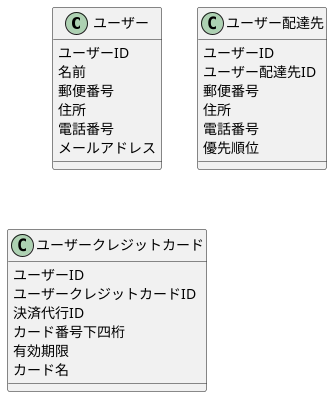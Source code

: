 @startuml(id=user)
class ユーザー {
    ユーザーID
    名前
    郵便番号
    住所
    電話番号
    メールアドレス
}

class ユーザー配達先 {
    ユーザーID
    ユーザー配達先ID
    郵便番号
    住所
    電話番号
    優先順位
}

class ユーザークレジットカード {
    ユーザーID
    ユーザークレジットカードID
    決済代行ID
    カード番号下四桁
    有効期限
    カード名
}
@enduml

@startuml(id=item)
class 商品カテゴリマスタ {
    商品カテゴリID
    カテゴリ名
}

class 商品マスタ {
    商品ID
    商品名
    単価
    税種別
    商品カテゴリID
}
@enduml

@startuml(id=company)
class 社員マスタ {
    社員ID
    社員名
}

@enduml

@startuml(id=front)

class 購入 {
    購入ID
    購入日時
    ユーザーID
    配達先郵便番号
    配達先住所
    配達先宛名
    決済代行ID
    税率
    値引額
    値引率
    小計
    出庫ステータス
    入金ステータス
    出荷ステータス
}

class 購入明細 {
    購入ID
    購入明細ID
    商品ID
    数量
    単価
    税率
    値引額
    値引率
    小計
}

class 入金 {
    入金ID
    入金日
    入金者名
    入金額
    銀行ID
    購入ID
}

class 出荷 {
    出荷ID
    出荷日
    担当者ID
    購入ID
}

class 出荷明細 {
    出荷ID
    出荷明細ID
    商品ID
    数量
}

@enduml

@startuml(id=stock)

class 在庫 {
    在庫ID
    ロケーションID
    商品ID
    数量
}

class 出庫 {
    出庫ID
    商品ID
    出庫日
    出庫数
}

@enduml
